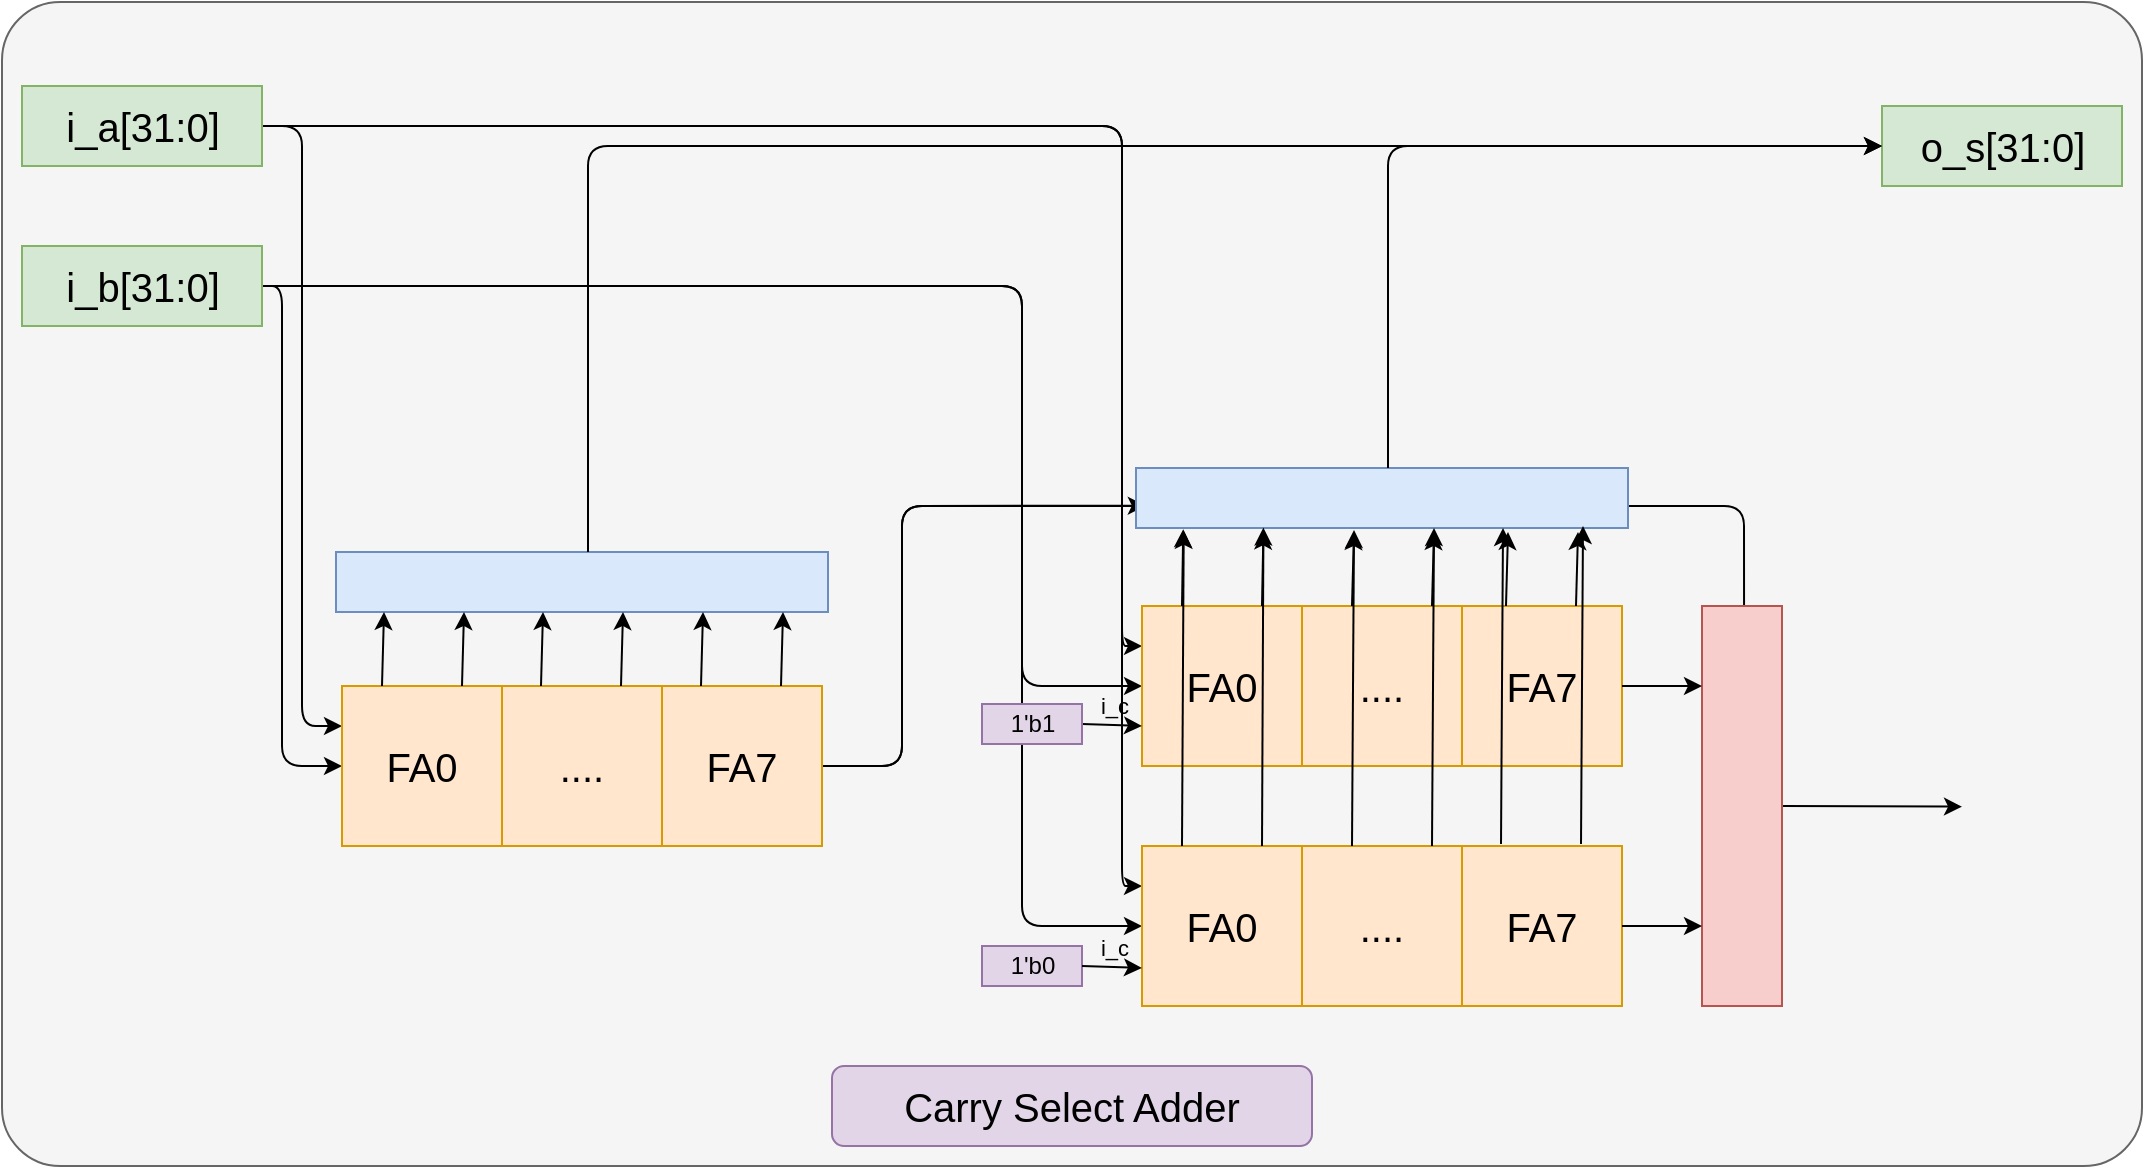 <mxfile>
    <diagram id="wG5k_sFbCfwtu-9cJl8Q" name="Page-1">
        <mxGraphModel dx="2610" dy="2425" grid="1" gridSize="10" guides="1" tooltips="1" connect="1" arrows="1" fold="1" page="1" pageScale="1" pageWidth="850" pageHeight="1100" math="0" shadow="0">
            <root>
                <mxCell id="0"/>
                <mxCell id="1" parent="0"/>
                <mxCell id="63" value="" style="rounded=1;whiteSpace=wrap;html=1;arcSize=5;fillColor=#f5f5f5;strokeColor=#666666;fontColor=#333333;" vertex="1" parent="1">
                    <mxGeometry x="-90" y="-182" width="1070" height="582" as="geometry"/>
                </mxCell>
                <mxCell id="43" style="edgeStyle=none;html=1;exitX=1;exitY=0.5;exitDx=0;exitDy=0;entryX=0.526;entryY=0.045;entryDx=0;entryDy=0;entryPerimeter=0;" edge="1" parent="1" source="10" target="18">
                    <mxGeometry relative="1" as="geometry">
                        <mxPoint x="740" y="90" as="targetPoint"/>
                        <Array as="points">
                            <mxPoint x="360" y="200"/>
                            <mxPoint x="360" y="70"/>
                            <mxPoint x="781" y="70"/>
                        </Array>
                    </mxGeometry>
                </mxCell>
                <mxCell id="55" style="edgeStyle=none;html=1;exitX=0;exitY=0;exitDx=120;exitDy=20;exitPerimeter=0;entryX=0;entryY=0.25;entryDx=0;entryDy=0;" edge="1" parent="1" source="2" target="7">
                    <mxGeometry relative="1" as="geometry">
                        <Array as="points">
                            <mxPoint x="60" y="-120"/>
                            <mxPoint x="60" y="180"/>
                        </Array>
                    </mxGeometry>
                </mxCell>
                <mxCell id="59" style="edgeStyle=none;html=1;exitX=0;exitY=0;exitDx=120;exitDy=20;exitPerimeter=0;entryX=0;entryY=0.25;entryDx=0;entryDy=0;" edge="1" parent="1" source="2" target="14">
                    <mxGeometry relative="1" as="geometry">
                        <Array as="points">
                            <mxPoint x="470" y="-120"/>
                            <mxPoint x="470" y="140"/>
                        </Array>
                    </mxGeometry>
                </mxCell>
                <mxCell id="60" style="edgeStyle=none;html=1;exitX=0;exitY=0;exitDx=120;exitDy=20;exitPerimeter=0;entryX=0;entryY=0.25;entryDx=0;entryDy=0;" edge="1" parent="1" source="2" target="17">
                    <mxGeometry relative="1" as="geometry">
                        <Array as="points">
                            <mxPoint x="470" y="-120"/>
                            <mxPoint x="470" y="260"/>
                        </Array>
                    </mxGeometry>
                </mxCell>
                <mxCell id="2" value="&lt;font style=&quot;font-size: 20px;&quot;&gt;i_a[31:0]&lt;/font&gt;" style="externalPins=0;recursiveResize=0;shadow=0;dashed=0;align=center;html=1;strokeWidth=1;shape=mxgraph.rtl.abstract.entity;container=1;collapsible=0;kind=input;drawPins=0;left=0;right=1;bottom=0;top=0;fillColor=#d5e8d4;strokeColor=#82b366;" vertex="1" parent="1">
                    <mxGeometry x="-80" y="-140" width="120" height="40" as="geometry"/>
                </mxCell>
                <mxCell id="54" style="edgeStyle=none;html=1;exitX=0;exitY=0;exitDx=120;exitDy=20;exitPerimeter=0;entryX=0;entryY=0.5;entryDx=0;entryDy=0;" edge="1" parent="1" source="3" target="7">
                    <mxGeometry relative="1" as="geometry">
                        <Array as="points">
                            <mxPoint x="50" y="-40"/>
                            <mxPoint x="50" y="200"/>
                        </Array>
                    </mxGeometry>
                </mxCell>
                <mxCell id="61" style="edgeStyle=none;html=1;exitX=0;exitY=0;exitDx=120;exitDy=20;exitPerimeter=0;entryX=0;entryY=0.5;entryDx=0;entryDy=0;" edge="1" parent="1" source="3" target="14">
                    <mxGeometry relative="1" as="geometry">
                        <Array as="points">
                            <mxPoint x="420" y="-40"/>
                            <mxPoint x="420" y="160"/>
                        </Array>
                    </mxGeometry>
                </mxCell>
                <mxCell id="62" style="edgeStyle=none;html=1;exitX=0;exitY=0;exitDx=120;exitDy=20;exitPerimeter=0;entryX=0;entryY=0.5;entryDx=0;entryDy=0;" edge="1" parent="1" source="3" target="17">
                    <mxGeometry relative="1" as="geometry">
                        <Array as="points">
                            <mxPoint x="420" y="-40"/>
                            <mxPoint x="420" y="280"/>
                        </Array>
                    </mxGeometry>
                </mxCell>
                <mxCell id="3" value="&lt;font style=&quot;font-size: 20px;&quot;&gt;i_b[31:0]&lt;/font&gt;" style="externalPins=0;recursiveResize=0;shadow=0;dashed=0;align=center;html=1;strokeWidth=1;shape=mxgraph.rtl.abstract.entity;container=1;collapsible=0;kind=input;drawPins=0;left=0;right=1;bottom=0;top=0;fillColor=#d5e8d4;strokeColor=#82b366;" vertex="1" parent="1">
                    <mxGeometry x="-80" y="-60" width="120" height="40" as="geometry"/>
                </mxCell>
                <mxCell id="4" value="&lt;font style=&quot;font-size: 20px;&quot;&gt;o_s[31:0]&lt;/font&gt;" style="externalPins=0;recursiveResize=0;shadow=0;dashed=0;align=center;html=1;strokeWidth=1;shape=mxgraph.rtl.abstract.entity;container=1;collapsible=0;kind=output;drawPins=0;left=1;right=0;bottom=0;top=0;fillColor=#d5e8d4;strokeColor=#82b366;" vertex="1" parent="1">
                    <mxGeometry x="850" y="-130" width="120" height="40" as="geometry"/>
                </mxCell>
                <mxCell id="7" value="&lt;font style=&quot;font-size: 20px;&quot;&gt;FA0&lt;/font&gt;" style="rounded=0;whiteSpace=wrap;html=1;fillColor=#ffe6cc;strokeColor=#d79b00;" vertex="1" parent="1">
                    <mxGeometry x="80" y="160" width="80" height="80" as="geometry"/>
                </mxCell>
                <mxCell id="9" value="&lt;span style=&quot;font-size: 20px;&quot;&gt;....&lt;/span&gt;" style="rounded=0;whiteSpace=wrap;html=1;fillColor=#ffe6cc;strokeColor=#d79b00;" vertex="1" parent="1">
                    <mxGeometry x="160" y="160" width="80" height="80" as="geometry"/>
                </mxCell>
                <mxCell id="42" style="edgeStyle=none;html=1;exitX=1;exitY=0.5;exitDx=0;exitDy=0;entryX=0.628;entryY=0.98;entryDx=0;entryDy=0;entryPerimeter=0;" edge="1" parent="1" source="10" target="28">
                    <mxGeometry relative="1" as="geometry">
                        <mxPoint x="450" y="70" as="targetPoint"/>
                        <Array as="points">
                            <mxPoint x="360" y="200"/>
                            <mxPoint x="360" y="70"/>
                        </Array>
                    </mxGeometry>
                </mxCell>
                <mxCell id="10" value="&lt;font style=&quot;font-size: 20px;&quot;&gt;FA7&lt;/font&gt;" style="rounded=0;whiteSpace=wrap;html=1;fillColor=#ffe6cc;strokeColor=#d79b00;" vertex="1" parent="1">
                    <mxGeometry x="240" y="160" width="80" height="80" as="geometry"/>
                </mxCell>
                <mxCell id="12" value="&lt;span style=&quot;font-size: 20px;&quot;&gt;....&lt;/span&gt;" style="rounded=0;whiteSpace=wrap;html=1;fillColor=#ffe6cc;strokeColor=#d79b00;" vertex="1" parent="1">
                    <mxGeometry x="560" y="240" width="80" height="80" as="geometry"/>
                </mxCell>
                <mxCell id="13" value="&lt;font style=&quot;font-size: 20px;&quot;&gt;FA7&lt;/font&gt;" style="rounded=0;whiteSpace=wrap;html=1;fillColor=#ffe6cc;strokeColor=#d79b00;" vertex="1" parent="1">
                    <mxGeometry x="640" y="240" width="80" height="80" as="geometry"/>
                </mxCell>
                <mxCell id="14" value="&lt;font style=&quot;font-size: 20px;&quot;&gt;FA0&lt;/font&gt;" style="rounded=0;whiteSpace=wrap;html=1;fillColor=#ffe6cc;strokeColor=#d79b00;" vertex="1" parent="1">
                    <mxGeometry x="480" y="120" width="80" height="80" as="geometry"/>
                </mxCell>
                <mxCell id="15" value="&lt;span style=&quot;font-size: 20px;&quot;&gt;....&lt;/span&gt;" style="rounded=0;whiteSpace=wrap;html=1;fillColor=#ffe6cc;strokeColor=#d79b00;" vertex="1" parent="1">
                    <mxGeometry x="560" y="120" width="80" height="80" as="geometry"/>
                </mxCell>
                <mxCell id="16" value="&lt;font style=&quot;font-size: 20px;&quot;&gt;FA7&lt;/font&gt;" style="rounded=0;whiteSpace=wrap;html=1;fillColor=#ffe6cc;strokeColor=#d79b00;" vertex="1" parent="1">
                    <mxGeometry x="640" y="120" width="80" height="80" as="geometry"/>
                </mxCell>
                <mxCell id="17" value="&lt;font style=&quot;font-size: 20px;&quot;&gt;FA0&lt;/font&gt;" style="rounded=0;whiteSpace=wrap;html=1;fillColor=#ffe6cc;strokeColor=#d79b00;" vertex="1" parent="1">
                    <mxGeometry x="480" y="240" width="80" height="80" as="geometry"/>
                </mxCell>
                <mxCell id="53" style="edgeStyle=none;html=1;exitX=0;exitY=0;exitDx=40;exitDy=100;exitPerimeter=0;" edge="1" parent="1" source="18">
                    <mxGeometry relative="1" as="geometry">
                        <mxPoint x="890" y="220.333" as="targetPoint"/>
                    </mxGeometry>
                </mxCell>
                <mxCell id="18" value="" style="externalPins=0;recursiveResize=0;shadow=0;dashed=0;align=center;html=1;strokeWidth=1;shape=mxgraph.rtl.abstract.entity;container=1;collapsible=0;kind=mux;drawPins=0;left=4;right=1;bottom=0;top=0;fillColor=#f8cecc;strokeColor=#b85450;" vertex="1" parent="1">
                    <mxGeometry x="760" y="120" width="40" height="200" as="geometry"/>
                </mxCell>
                <mxCell id="19" style="edgeStyle=none;html=1;exitX=1;exitY=0.5;exitDx=0;exitDy=0;entryX=0;entryY=0;entryDx=0;entryDy=40;entryPerimeter=0;" edge="1" parent="1" source="16" target="18">
                    <mxGeometry relative="1" as="geometry"/>
                </mxCell>
                <mxCell id="20" style="edgeStyle=none;html=1;exitX=1;exitY=0.5;exitDx=0;exitDy=0;entryX=0;entryY=0;entryDx=0;entryDy=160;entryPerimeter=0;" edge="1" parent="1" source="13" target="18">
                    <mxGeometry relative="1" as="geometry"/>
                </mxCell>
                <mxCell id="23" style="edgeStyle=none;html=1;exitX=0;exitY=0;exitDx=50;exitDy=10;exitPerimeter=0;entryX=0;entryY=0.75;entryDx=0;entryDy=0;" edge="1" parent="1" source="21" target="14">
                    <mxGeometry relative="1" as="geometry"/>
                </mxCell>
                <mxCell id="26" value="i_c" style="edgeLabel;html=1;align=center;verticalAlign=middle;resizable=0;points=[];fontColor=default;labelBackgroundColor=none;" vertex="1" connectable="0" parent="23">
                    <mxGeometry x="-0.167" y="1" relative="1" as="geometry">
                        <mxPoint x="3" y="-9" as="offset"/>
                    </mxGeometry>
                </mxCell>
                <mxCell id="21" value="1&#39;b1" style="externalPins=0;recursiveResize=0;shadow=0;dashed=0;align=center;html=1;strokeWidth=1;shape=mxgraph.rtl.abstract.entity;container=1;collapsible=0;kind=input;drawPins=0;left=0;right=1;bottom=0;top=0;fillColor=#e1d5e7;strokeColor=#9673a6;" vertex="1" parent="1">
                    <mxGeometry x="400" y="169" width="50" height="20" as="geometry"/>
                </mxCell>
                <mxCell id="28" value="" style="externalPins=0;recursiveResize=0;shadow=0;dashed=0;align=center;html=1;strokeWidth=1;shape=mxgraph.rtl.abstract.entity;container=1;collapsible=0;kind=demux;drawPins=0;left=1;right=4;bottom=0;top=0;rotation=90;fillColor=#dae8fc;strokeColor=#6c8ebf;" vertex="1" parent="1">
                    <mxGeometry x="585" y="-57" width="30" height="246" as="geometry"/>
                </mxCell>
                <mxCell id="30" style="edgeStyle=none;html=1;exitX=0.25;exitY=0;exitDx=0;exitDy=0;entryX=1.02;entryY=0.904;entryDx=0;entryDy=0;entryPerimeter=0;" edge="1" parent="1" source="14" target="28">
                    <mxGeometry relative="1" as="geometry"/>
                </mxCell>
                <mxCell id="31" style="edgeStyle=none;html=1;exitX=0.75;exitY=0;exitDx=0;exitDy=0;entryX=1.058;entryY=0.741;entryDx=0;entryDy=0;entryPerimeter=0;" edge="1" parent="1" source="14" target="28">
                    <mxGeometry relative="1" as="geometry"/>
                </mxCell>
                <mxCell id="32" style="edgeStyle=none;html=1;exitX=0.75;exitY=0;exitDx=0;exitDy=0;entryX=1.058;entryY=0.741;entryDx=0;entryDy=0;entryPerimeter=0;" edge="1" parent="1">
                    <mxGeometry relative="1" as="geometry">
                        <mxPoint x="585" y="120" as="sourcePoint"/>
                        <mxPoint x="586" y="83" as="targetPoint"/>
                    </mxGeometry>
                </mxCell>
                <mxCell id="33" style="edgeStyle=none;html=1;exitX=0.75;exitY=0;exitDx=0;exitDy=0;entryX=1.058;entryY=0.741;entryDx=0;entryDy=0;entryPerimeter=0;" edge="1" parent="1">
                    <mxGeometry relative="1" as="geometry">
                        <mxPoint x="625" y="120" as="sourcePoint"/>
                        <mxPoint x="626" y="83" as="targetPoint"/>
                    </mxGeometry>
                </mxCell>
                <mxCell id="34" style="edgeStyle=none;html=1;exitX=0.75;exitY=0;exitDx=0;exitDy=0;entryX=1.058;entryY=0.741;entryDx=0;entryDy=0;entryPerimeter=0;" edge="1" parent="1">
                    <mxGeometry relative="1" as="geometry">
                        <mxPoint x="662" y="120" as="sourcePoint"/>
                        <mxPoint x="663" y="83" as="targetPoint"/>
                    </mxGeometry>
                </mxCell>
                <mxCell id="35" style="edgeStyle=none;html=1;exitX=0.75;exitY=0;exitDx=0;exitDy=0;entryX=1.058;entryY=0.741;entryDx=0;entryDy=0;entryPerimeter=0;" edge="1" parent="1">
                    <mxGeometry relative="1" as="geometry">
                        <mxPoint x="697" y="120" as="sourcePoint"/>
                        <mxPoint x="698" y="83" as="targetPoint"/>
                    </mxGeometry>
                </mxCell>
                <mxCell id="36" style="edgeStyle=none;html=1;exitX=0.25;exitY=0;exitDx=0;exitDy=0;entryX=1.047;entryY=0.903;entryDx=0;entryDy=0;entryPerimeter=0;" edge="1" parent="1" source="17" target="28">
                    <mxGeometry relative="1" as="geometry"/>
                </mxCell>
                <mxCell id="37" style="edgeStyle=none;html=1;exitX=0.75;exitY=0;exitDx=0;exitDy=0;entryX=0.993;entryY=0.741;entryDx=0;entryDy=0;entryPerimeter=0;" edge="1" parent="1" source="17" target="28">
                    <mxGeometry relative="1" as="geometry"/>
                </mxCell>
                <mxCell id="38" style="edgeStyle=none;html=1;exitX=0.75;exitY=0;exitDx=0;exitDy=0;entryX=0.993;entryY=0.741;entryDx=0;entryDy=0;entryPerimeter=0;" edge="1" parent="1">
                    <mxGeometry relative="1" as="geometry">
                        <mxPoint x="625" y="240" as="sourcePoint"/>
                        <mxPoint x="626" y="81" as="targetPoint"/>
                    </mxGeometry>
                </mxCell>
                <mxCell id="39" style="edgeStyle=none;html=1;exitX=0.25;exitY=0;exitDx=0;exitDy=0;entryX=1.047;entryY=0.903;entryDx=0;entryDy=0;entryPerimeter=0;" edge="1" parent="1">
                    <mxGeometry relative="1" as="geometry">
                        <mxPoint x="585" y="240" as="sourcePoint"/>
                        <mxPoint x="586" y="82" as="targetPoint"/>
                    </mxGeometry>
                </mxCell>
                <mxCell id="40" style="edgeStyle=none;html=1;exitX=0.75;exitY=0;exitDx=0;exitDy=0;entryX=0.993;entryY=0.741;entryDx=0;entryDy=0;entryPerimeter=0;" edge="1" parent="1">
                    <mxGeometry relative="1" as="geometry">
                        <mxPoint x="699.5" y="239" as="sourcePoint"/>
                        <mxPoint x="700.5" y="80" as="targetPoint"/>
                    </mxGeometry>
                </mxCell>
                <mxCell id="41" style="edgeStyle=none;html=1;exitX=0.25;exitY=0;exitDx=0;exitDy=0;entryX=1.047;entryY=0.903;entryDx=0;entryDy=0;entryPerimeter=0;" edge="1" parent="1">
                    <mxGeometry relative="1" as="geometry">
                        <mxPoint x="659.5" y="239" as="sourcePoint"/>
                        <mxPoint x="660.5" y="81" as="targetPoint"/>
                    </mxGeometry>
                </mxCell>
                <mxCell id="44" value="" style="externalPins=0;recursiveResize=0;shadow=0;dashed=0;align=center;html=1;strokeWidth=1;shape=mxgraph.rtl.abstract.entity;container=1;collapsible=0;kind=demux;drawPins=0;left=1;right=4;bottom=0;top=0;rotation=90;fillColor=#dae8fc;strokeColor=#6c8ebf;" vertex="1" parent="1">
                    <mxGeometry x="185" y="-15" width="30" height="246" as="geometry"/>
                </mxCell>
                <mxCell id="45" style="edgeStyle=none;html=1;exitX=0.75;exitY=0;exitDx=0;exitDy=0;entryX=1.058;entryY=0.741;entryDx=0;entryDy=0;entryPerimeter=0;" edge="1" parent="1">
                    <mxGeometry relative="1" as="geometry">
                        <mxPoint x="100" y="160" as="sourcePoint"/>
                        <mxPoint x="101" y="123" as="targetPoint"/>
                    </mxGeometry>
                </mxCell>
                <mxCell id="46" style="edgeStyle=none;html=1;exitX=0.75;exitY=0;exitDx=0;exitDy=0;entryX=1.058;entryY=0.741;entryDx=0;entryDy=0;entryPerimeter=0;" edge="1" parent="1">
                    <mxGeometry relative="1" as="geometry">
                        <mxPoint x="140" y="160" as="sourcePoint"/>
                        <mxPoint x="141" y="123" as="targetPoint"/>
                    </mxGeometry>
                </mxCell>
                <mxCell id="47" style="edgeStyle=none;html=1;exitX=0.75;exitY=0;exitDx=0;exitDy=0;entryX=1.058;entryY=0.741;entryDx=0;entryDy=0;entryPerimeter=0;" edge="1" parent="1">
                    <mxGeometry relative="1" as="geometry">
                        <mxPoint x="219.5" y="160" as="sourcePoint"/>
                        <mxPoint x="220.5" y="123" as="targetPoint"/>
                    </mxGeometry>
                </mxCell>
                <mxCell id="48" style="edgeStyle=none;html=1;exitX=0.75;exitY=0;exitDx=0;exitDy=0;entryX=1.058;entryY=0.741;entryDx=0;entryDy=0;entryPerimeter=0;" edge="1" parent="1">
                    <mxGeometry relative="1" as="geometry">
                        <mxPoint x="179.5" y="160" as="sourcePoint"/>
                        <mxPoint x="180.5" y="123" as="targetPoint"/>
                    </mxGeometry>
                </mxCell>
                <mxCell id="49" style="edgeStyle=none;html=1;exitX=0.75;exitY=0;exitDx=0;exitDy=0;entryX=1.058;entryY=0.741;entryDx=0;entryDy=0;entryPerimeter=0;" edge="1" parent="1">
                    <mxGeometry relative="1" as="geometry">
                        <mxPoint x="299.5" y="160" as="sourcePoint"/>
                        <mxPoint x="300.5" y="123" as="targetPoint"/>
                    </mxGeometry>
                </mxCell>
                <mxCell id="50" style="edgeStyle=none;html=1;exitX=0.75;exitY=0;exitDx=0;exitDy=0;entryX=1.058;entryY=0.741;entryDx=0;entryDy=0;entryPerimeter=0;" edge="1" parent="1">
                    <mxGeometry relative="1" as="geometry">
                        <mxPoint x="259.5" y="160" as="sourcePoint"/>
                        <mxPoint x="260.5" y="123" as="targetPoint"/>
                    </mxGeometry>
                </mxCell>
                <mxCell id="51" style="edgeStyle=none;html=1;exitX=0;exitY=0;exitDx=0;exitDy=120;exitPerimeter=0;entryX=0;entryY=0;entryDx=0;entryDy=20;entryPerimeter=0;" edge="1" parent="1" source="28" target="4">
                    <mxGeometry relative="1" as="geometry">
                        <Array as="points">
                            <mxPoint x="603" y="-110"/>
                        </Array>
                    </mxGeometry>
                </mxCell>
                <mxCell id="52" style="edgeStyle=none;html=1;exitX=0;exitY=0;exitDx=0;exitDy=120;exitPerimeter=0;entryX=0;entryY=0;entryDx=0;entryDy=20;entryPerimeter=0;" edge="1" parent="1" source="44" target="4">
                    <mxGeometry relative="1" as="geometry">
                        <Array as="points">
                            <mxPoint x="203" y="-110"/>
                        </Array>
                    </mxGeometry>
                </mxCell>
                <mxCell id="56" value="1&#39;b0" style="externalPins=0;recursiveResize=0;shadow=0;dashed=0;align=center;html=1;strokeWidth=1;shape=mxgraph.rtl.abstract.entity;container=1;collapsible=0;kind=input;drawPins=0;left=0;right=1;bottom=0;top=0;fillColor=#e1d5e7;strokeColor=#9673a6;" vertex="1" parent="1">
                    <mxGeometry x="400" y="290" width="50" height="20" as="geometry"/>
                </mxCell>
                <mxCell id="57" style="edgeStyle=none;html=1;exitX=0;exitY=0;exitDx=50;exitDy=10;exitPerimeter=0;entryX=0;entryY=0.75;entryDx=0;entryDy=0;" edge="1" source="56" parent="1">
                    <mxGeometry relative="1" as="geometry">
                        <mxPoint x="480" y="301" as="targetPoint"/>
                    </mxGeometry>
                </mxCell>
                <mxCell id="58" value="i_c" style="edgeLabel;html=1;align=center;verticalAlign=middle;resizable=0;points=[];fontColor=default;labelBackgroundColor=none;" vertex="1" connectable="0" parent="57">
                    <mxGeometry x="-0.167" y="1" relative="1" as="geometry">
                        <mxPoint x="3" y="-9" as="offset"/>
                    </mxGeometry>
                </mxCell>
                <mxCell id="64" value="&lt;font style=&quot;font-size: 20px;&quot;&gt;Carry Select Adder&lt;/font&gt;" style="rounded=1;whiteSpace=wrap;html=1;fillColor=#e1d5e7;strokeColor=#9673a6;" vertex="1" parent="1">
                    <mxGeometry x="325" y="350" width="240" height="40" as="geometry"/>
                </mxCell>
            </root>
        </mxGraphModel>
    </diagram>
</mxfile>